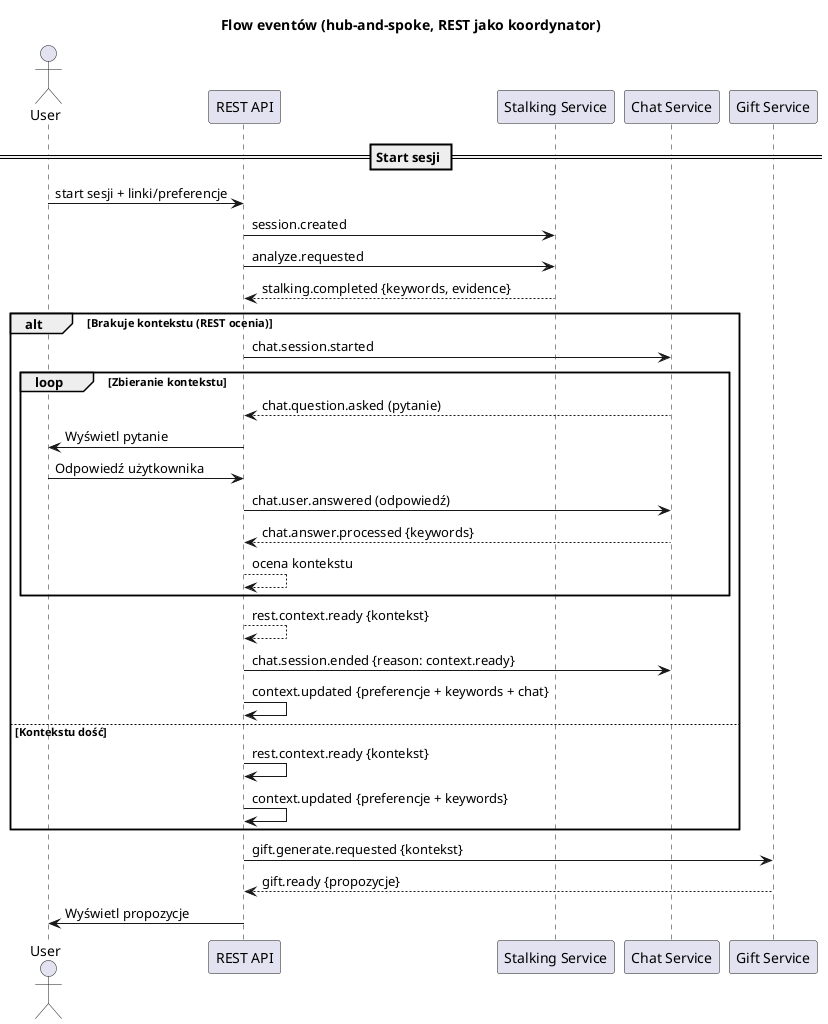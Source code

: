 @startuml sequence_diagram
title Flow eventów (hub-and-spoke, REST jako koordynator)

actor User as U
participant "REST API" as REST
participant "Stalking Service" as STALK
participant "Chat Service" as CHAT
participant "Gift Service" as GIFT

== Start sesji ==
U -> REST: start sesji + linki/preferencje
REST -> STALK: session.created
REST -> STALK: analyze.requested

STALK --> REST: stalking.completed {keywords, evidence}

alt Brakuje kontekstu (REST ocenia)
  REST -> CHAT: chat.session.started
  loop Zbieranie kontekstu
    CHAT --> REST: chat.question.asked (pytanie)
    REST -> U: Wyświetl pytanie
    U -> REST: Odpowiedź użytkownika
    REST -> CHAT: chat.user.answered (odpowiedź)
    CHAT --> REST: chat.answer.processed {keywords}
    REST --> REST: ocena kontekstu
  end
  REST --> REST: rest.context.ready {kontekst}
  REST -> CHAT: chat.session.ended {reason: context.ready}
  REST -> REST: context.updated {preferencje + keywords + chat}
else Kontekstu dość
  REST -> REST: rest.context.ready {kontekst}
  REST -> REST: context.updated {preferencje + keywords}
end

REST -> GIFT: gift.generate.requested {kontekst}
GIFT --> REST: gift.ready {propozycje}
REST -> U: Wyświetl propozycje

@enduml

